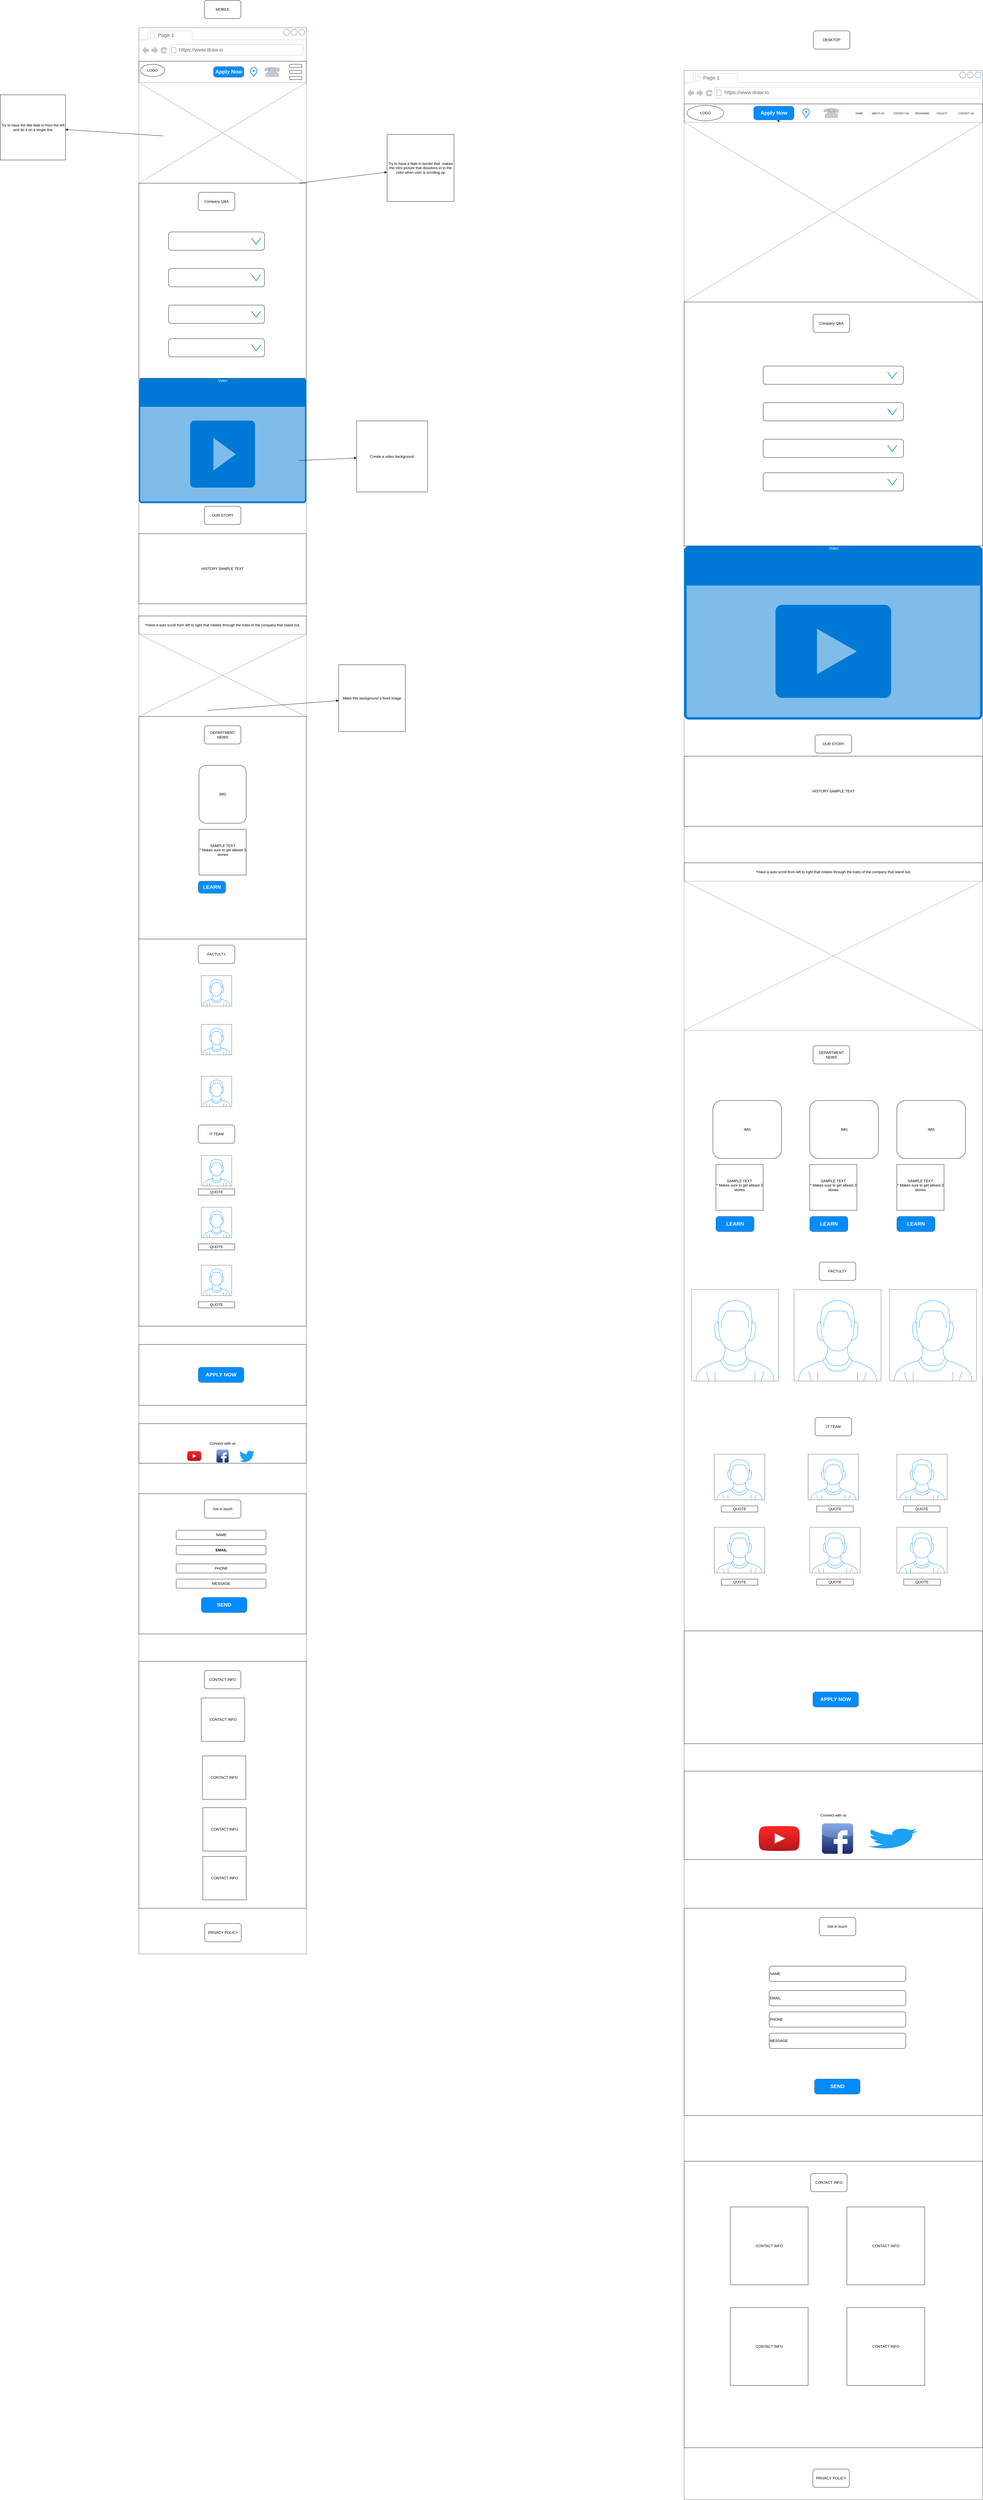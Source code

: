 <mxfile>
    <diagram id="NAHGZcy8bF3EsQdIibgA" name="Page-1">
        <mxGraphModel dx="1516" dy="779" grid="1" gridSize="10" guides="1" tooltips="1" connect="1" arrows="1" fold="1" page="1" pageScale="1" pageWidth="850" pageHeight="1100" math="0" shadow="0">
            <root>
                <mxCell id="0"/>
                <mxCell id="1" parent="0"/>
                <mxCell id="2" value="MOBILE" style="rounded=1;whiteSpace=wrap;html=1;" parent="1" vertex="1">
                    <mxGeometry x="170" y="130" width="120" height="60" as="geometry"/>
                </mxCell>
                <mxCell id="3" value="" style="strokeWidth=1;shadow=0;dashed=0;align=center;html=1;shape=mxgraph.mockup.containers.browserWindow;rSize=0;strokeColor=#666666;strokeColor2=#008cff;strokeColor3=#c4c4c4;mainText=,;recursiveResize=0;" parent="1" vertex="1">
                    <mxGeometry x="-45" y="220" width="550" height="6320" as="geometry"/>
                </mxCell>
                <mxCell id="4" value="Page 1" style="strokeWidth=1;shadow=0;dashed=0;align=center;html=1;shape=mxgraph.mockup.containers.anchor;fontSize=17;fontColor=#666666;align=left;" parent="3" vertex="1">
                    <mxGeometry x="60" y="12" width="110" height="26" as="geometry"/>
                </mxCell>
                <mxCell id="5" value="https://www.draw.io" style="strokeWidth=1;shadow=0;dashed=0;align=center;html=1;shape=mxgraph.mockup.containers.anchor;rSize=0;fontSize=17;fontColor=#666666;align=left;" parent="3" vertex="1">
                    <mxGeometry x="130" y="60" width="250" height="26" as="geometry"/>
                </mxCell>
                <mxCell id="6" value="" style="rounded=0;whiteSpace=wrap;html=1;" parent="3" vertex="1">
                    <mxGeometry y="110" width="550" height="70" as="geometry"/>
                </mxCell>
                <mxCell id="7" value="LOGO" style="ellipse;whiteSpace=wrap;html=1;" parent="3" vertex="1">
                    <mxGeometry x="5" y="120" width="80" height="40" as="geometry"/>
                </mxCell>
                <mxCell id="8" value="" style="rounded=1;whiteSpace=wrap;html=1;" parent="3" vertex="1">
                    <mxGeometry x="495" y="120" width="40" height="10" as="geometry"/>
                </mxCell>
                <mxCell id="9" value="" style="rounded=1;whiteSpace=wrap;html=1;" parent="3" vertex="1">
                    <mxGeometry x="495" y="140" width="40" height="10" as="geometry"/>
                </mxCell>
                <mxCell id="10" value="" style="rounded=1;whiteSpace=wrap;html=1;" parent="3" vertex="1">
                    <mxGeometry x="495" y="160" width="40" height="10" as="geometry"/>
                </mxCell>
                <mxCell id="11" value="" style="verticalLabelPosition=bottom;shadow=0;dashed=0;align=center;html=1;verticalAlign=top;strokeWidth=1;shape=mxgraph.mockup.graphics.simpleIcon;strokeColor=#999999;" parent="3" vertex="1">
                    <mxGeometry y="180" width="550" height="330" as="geometry"/>
                </mxCell>
                <mxCell id="12" value="" style="endArrow=classic;html=1;" parent="3" target="13" edge="1">
                    <mxGeometry width="50" height="50" relative="1" as="geometry">
                        <mxPoint x="80" y="355" as="sourcePoint"/>
                        <mxPoint x="-281" y="260" as="targetPoint"/>
                    </mxGeometry>
                </mxCell>
                <mxCell id="16" value="" style="rounded=0;whiteSpace=wrap;html=1;" parent="3" vertex="1">
                    <mxGeometry y="510" width="550" height="640" as="geometry"/>
                </mxCell>
                <mxCell id="17" value="Company Q&amp;amp;A" style="rounded=1;whiteSpace=wrap;html=1;" parent="3" vertex="1">
                    <mxGeometry x="195" y="540" width="120" height="60" as="geometry"/>
                </mxCell>
                <mxCell id="18" value="&lt;span style=&quot;color: rgba(0, 0, 0, 0); font-family: monospace; font-size: 0px; text-align: start;&quot;&gt;WHAT&lt;/span&gt;" style="rounded=1;whiteSpace=wrap;html=1;" parent="3" vertex="1">
                    <mxGeometry x="97.5" y="670" width="315" height="60" as="geometry"/>
                </mxCell>
                <mxCell id="19" value="&lt;span style=&quot;color: rgba(0, 0, 0, 0); font-family: monospace; font-size: 0px; text-align: start;&quot;&gt;%3CmxGraphModel%3E%3Croot%3E%3CmxCell%20id%3D%220%22%2F%3E%3CmxCell%20id%3D%221%22%20parent%3D%220%22%2F%3E%3CmxCell%20id%3D%222%22%20value%3D%22%22%20style%3D%22rounded%3D1%3BwhiteSpace%3Dwrap%3Bhtml%3D1%3B%22%20vertex%3D%221%22%20parent%3D%221%22%3E%3CmxGeometry%20x%3D%22550%22%20y%3D%22640%22%20width%3D%2240%22%20height%3D%2210%22%20as%3D%22geometry%22%2F%3E%3C%2FmxCell%3E%3C%2Froot%3E%3C%2FmxGraphModel%3E&lt;/span&gt;" style="rounded=1;whiteSpace=wrap;html=1;" parent="3" vertex="1">
                    <mxGeometry x="97.5" y="790" width="315" height="60" as="geometry"/>
                </mxCell>
                <mxCell id="20" value="&lt;span style=&quot;color: rgba(0, 0, 0, 0); font-family: monospace; font-size: 0px; text-align: start;&quot;&gt;%3CmxGraphModel%3E%3Croot%3E%3CmxCell%20id%3D%220%22%2F%3E%3CmxCell%20id%3D%221%22%20parent%3D%220%22%2F%3E%3CmxCell%20id%3D%222%22%20value%3D%22%22%20style%3D%22rounded%3D1%3BwhiteSpace%3Dwrap%3Bhtml%3D1%3B%22%20vertex%3D%221%22%20parent%3D%221%22%3E%3CmxGeometry%20x%3D%22550%22%20y%3D%22640%22%20width%3D%2240%22%20height%3D%2210%22%20as%3D%22geometry%22%2F%3E%3C%2FmxCell%3E%3C%2Froot%3E%3C%2FmxGraphModel%3E&lt;/span&gt;" style="rounded=1;whiteSpace=wrap;html=1;" parent="3" vertex="1">
                    <mxGeometry x="97.5" y="910" width="315" height="60" as="geometry"/>
                </mxCell>
                <mxCell id="21" value="&lt;span style=&quot;color: rgba(0, 0, 0, 0); font-family: monospace; font-size: 0px; text-align: start;&quot;&gt;%3CmxGraphModel%3E%3Croot%3E%3CmxCell%20id%3D%220%22%2F%3E%3CmxCell%20id%3D%221%22%20parent%3D%220%22%2F%3E%3CmxCell%20id%3D%222%22%20value%3D%22%22%20style%3D%22rounded%3D1%3BwhiteSpace%3Dwrap%3Bhtml%3D1%3B%22%20vertex%3D%221%22%20parent%3D%221%22%3E%3CmxGeometry%20x%3D%22550%22%20y%3D%22640%22%20width%3D%2240%22%20height%3D%2210%22%20as%3D%22geometry%22%2F%3E%3C%2FmxCell%3E%3C%2Froot%3E%3C%2FmxGraphModel%3E&lt;/span&gt;" style="rounded=1;whiteSpace=wrap;html=1;" parent="3" vertex="1">
                    <mxGeometry x="97.5" y="1020" width="315" height="60" as="geometry"/>
                </mxCell>
                <mxCell id="22" value="" style="html=1;verticalLabelPosition=bottom;labelBackgroundColor=#ffffff;verticalAlign=top;shadow=0;dashed=0;strokeWidth=2;shape=mxgraph.ios7.misc.down;strokeColor=#0080f0;" parent="3" vertex="1">
                    <mxGeometry x="370" y="690" width="30" height="20" as="geometry"/>
                </mxCell>
                <mxCell id="23" value="" style="html=1;verticalLabelPosition=bottom;labelBackgroundColor=#ffffff;verticalAlign=top;shadow=0;dashed=0;strokeWidth=2;shape=mxgraph.ios7.misc.down;strokeColor=#0080f0;" parent="3" vertex="1">
                    <mxGeometry x="370" y="810" width="30" height="20" as="geometry"/>
                </mxCell>
                <mxCell id="24" value="" style="html=1;verticalLabelPosition=bottom;labelBackgroundColor=#ffffff;verticalAlign=top;shadow=0;dashed=0;strokeWidth=2;shape=mxgraph.ios7.misc.down;strokeColor=#0080f0;" parent="3" vertex="1">
                    <mxGeometry x="370" y="930" width="30" height="20" as="geometry"/>
                </mxCell>
                <mxCell id="25" value="" style="html=1;verticalLabelPosition=bottom;labelBackgroundColor=#ffffff;verticalAlign=top;shadow=0;dashed=0;strokeWidth=2;shape=mxgraph.ios7.misc.down;strokeColor=#0080f0;" parent="3" vertex="1">
                    <mxGeometry x="370" y="1040" width="30" height="20" as="geometry"/>
                </mxCell>
                <mxCell id="26" value="Video" style="html=1;strokeColor=none;fillColor=#0079D6;labelPosition=center;verticalLabelPosition=middle;verticalAlign=top;align=center;fontSize=12;outlineConnect=0;spacingTop=-6;fontColor=#FFFFFF;sketch=0;shape=mxgraph.sitemap.video;" parent="3" vertex="1">
                    <mxGeometry y="1150" width="550" height="410" as="geometry"/>
                </mxCell>
                <mxCell id="29" value="OUR STORY" style="rounded=1;whiteSpace=wrap;html=1;" parent="3" vertex="1">
                    <mxGeometry x="215" y="1570" width="120" height="60" as="geometry"/>
                </mxCell>
                <mxCell id="30" value="HISTORY SAMPLE TEXT" style="rounded=0;whiteSpace=wrap;html=1;" parent="3" vertex="1">
                    <mxGeometry y="1660" width="550" height="230" as="geometry"/>
                </mxCell>
                <mxCell id="31" value="*Have a auto scroll from left to right that rotates through the traits of the company that stand out." style="rounded=0;whiteSpace=wrap;html=1;" parent="3" vertex="1">
                    <mxGeometry y="1930" width="550" height="60" as="geometry"/>
                </mxCell>
                <mxCell id="32" value="&lt;span style=&quot;color: rgba(0, 0, 0, 0); font-family: monospace; font-size: 0px; text-align: start;&quot;&gt;%3CmxGraphModel%3E%3Croot%3E%3CmxCell%20id%3D%220%22%2F%3E%3CmxCell%20id%3D%221%22%20parent%3D%220%22%2F%3E%3CmxCell%20id%3D%222%22%20value%3D%22*Have%20a%20auto%20scroll%20from%20left%20to%20right%20that%20rotates%20through%20the%20traits%20of%20the%20company%20that%20stand%20out.%22%20style%3D%22rounded%3D0%3BwhiteSpace%3Dwrap%3Bhtml%3D1%3B%22%20vertex%3D%221%22%20parent%3D%221%22%3E%3CmxGeometry%20x%3D%22-45%22%20y%3D%222150%22%20width%3D%22550%22%20height%3D%2260%22%20as%3D%22geometry%22%2F%3E%3C%2FmxCell%3E%3C%2Froot%3E%3C%2FmxGraphModel%3E&lt;/span&gt;" style="verticalLabelPosition=bottom;shadow=0;dashed=0;align=center;html=1;verticalAlign=top;strokeWidth=1;shape=mxgraph.mockup.graphics.simpleIcon;strokeColor=#999999;" parent="3" vertex="1">
                    <mxGeometry y="1990" width="550" height="270" as="geometry"/>
                </mxCell>
                <mxCell id="35" value="" style="rounded=0;whiteSpace=wrap;html=1;" parent="3" vertex="1">
                    <mxGeometry y="2260" width="550" height="730" as="geometry"/>
                </mxCell>
                <mxCell id="36" value="DEPARTMENT NEWS" style="rounded=1;whiteSpace=wrap;html=1;" parent="3" vertex="1">
                    <mxGeometry x="215" y="2290" width="120" height="60" as="geometry"/>
                </mxCell>
                <mxCell id="37" value="IMG" style="rounded=1;whiteSpace=wrap;html=1;" parent="3" vertex="1">
                    <mxGeometry x="197.5" y="2420" width="155" height="190" as="geometry"/>
                </mxCell>
                <mxCell id="39" value="SAMPLE TEXT&lt;br&gt;* Makes sure to get atleast 3 stories&lt;br&gt;&lt;br&gt;" style="rounded=0;whiteSpace=wrap;html=1;" parent="3" vertex="1">
                    <mxGeometry x="197.5" y="2630" width="155" height="150" as="geometry"/>
                </mxCell>
                <mxCell id="40" value="LEARN&lt;span style=&quot;color: rgba(0, 0, 0, 0); font-family: monospace; font-size: 0px; font-weight: 400; text-align: start;&quot;&gt;%3CmxGraphModel%3E%3Croot%3E%3CmxCell%20id%3D%220%22%2F%3E%3CmxCell%20id%3D%221%22%20parent%3D%220%22%2F%3E%3CmxCell%20id%3D%222%22%20value%3D%22SAMPLE%20TEXT%26lt%3Bbr%26gt%3B*%20Makes%20sure%20to%20get%20atleast%203%20stories%26lt%3Bbr%26gt%3B%26lt%3Bbr%26gt%3B%22%20style%3D%22rounded%3D0%3BwhiteSpace%3Dwrap%3Bhtml%3D1%3B%22%20vertex%3D%221%22%20parent%3D%221%22%3E%3CmxGeometry%20x%3D%22152.5%22%20y%3D%222850%22%20width%3D%22155%22%20height%3D%22150%22%20as%3D%22geometry%22%2F%3E%3C%2FmxCell%3E%3C%2Froot%3E%3C%2FmxGraphModel%3E&lt;/span&gt;" style="strokeWidth=1;shadow=0;dashed=0;align=center;html=1;shape=mxgraph.mockup.buttons.button;strokeColor=#666666;fontColor=#ffffff;mainText=;buttonStyle=round;fontSize=17;fontStyle=1;fillColor=#008cff;whiteSpace=wrap;" parent="3" vertex="1">
                    <mxGeometry x="195" y="2800" width="90" height="40" as="geometry"/>
                </mxCell>
                <mxCell id="41" value="" style="rounded=0;whiteSpace=wrap;html=1;" parent="3" vertex="1">
                    <mxGeometry y="2990" width="550" height="1270" as="geometry"/>
                </mxCell>
                <mxCell id="42" value="FACTULTY" style="rounded=1;whiteSpace=wrap;html=1;" parent="3" vertex="1">
                    <mxGeometry x="195" y="3010" width="120" height="60" as="geometry"/>
                </mxCell>
                <mxCell id="43" value="&lt;span style=&quot;color: rgba(0, 0, 0, 0); font-family: monospace; font-size: 0px; text-align: start;&quot;&gt;%3CmxGraphModel%3E%3Croot%3E%3CmxCell%20id%3D%220%22%2F%3E%3CmxCell%20id%3D%221%22%20parent%3D%220%22%2F%3E%3CmxCell%20id%3D%222%22%20value%3D%22FACTULTY%22%20style%3D%22rounded%3D1%3BwhiteSpace%3Dwrap%3Bhtml%3D1%3B%22%20vertex%3D%221%22%20parent%3D%221%22%3E%3CmxGeometry%20x%3D%22150%22%20y%3D%223230%22%20width%3D%22120%22%20height%3D%2260%22%20as%3D%22geometry%22%2F%3E%3C%2FmxCell%3E%3C%2Froot%3E%3C%2FmxGraphModel%3E&lt;/span&gt;" style="verticalLabelPosition=bottom;shadow=0;dashed=0;align=center;html=1;verticalAlign=top;strokeWidth=1;shape=mxgraph.mockup.containers.userMale;strokeColor=#666666;strokeColor2=#008cff;" parent="3" vertex="1">
                    <mxGeometry x="205" y="3110" width="100" height="100" as="geometry"/>
                </mxCell>
                <mxCell id="44" value="" style="verticalLabelPosition=bottom;shadow=0;dashed=0;align=center;html=1;verticalAlign=top;strokeWidth=1;shape=mxgraph.mockup.containers.userMale;strokeColor=#666666;strokeColor2=#008cff;" parent="3" vertex="1">
                    <mxGeometry x="205" y="3270" width="100" height="100" as="geometry"/>
                </mxCell>
                <mxCell id="45" value="" style="verticalLabelPosition=bottom;shadow=0;dashed=0;align=center;html=1;verticalAlign=top;strokeWidth=1;shape=mxgraph.mockup.containers.userMale;strokeColor=#666666;strokeColor2=#008cff;" parent="3" vertex="1">
                    <mxGeometry x="205" y="3440" width="100" height="100" as="geometry"/>
                </mxCell>
                <mxCell id="46" value="IT TEAM" style="rounded=1;whiteSpace=wrap;html=1;" parent="3" vertex="1">
                    <mxGeometry x="195" y="3600" width="120" height="60" as="geometry"/>
                </mxCell>
                <mxCell id="47" value="" style="verticalLabelPosition=bottom;shadow=0;dashed=0;align=center;html=1;verticalAlign=top;strokeWidth=1;shape=mxgraph.mockup.containers.userMale;strokeColor=#666666;strokeColor2=#008cff;" parent="3" vertex="1">
                    <mxGeometry x="205" y="3700" width="100" height="100" as="geometry"/>
                </mxCell>
                <mxCell id="48" value="" style="verticalLabelPosition=bottom;shadow=0;dashed=0;align=center;html=1;verticalAlign=top;strokeWidth=1;shape=mxgraph.mockup.containers.userMale;strokeColor=#666666;strokeColor2=#008cff;" parent="3" vertex="1">
                    <mxGeometry x="205" y="3870" width="100" height="100" as="geometry"/>
                </mxCell>
                <mxCell id="49" value="" style="verticalLabelPosition=bottom;shadow=0;dashed=0;align=center;html=1;verticalAlign=top;strokeWidth=1;shape=mxgraph.mockup.containers.userMale;strokeColor=#666666;strokeColor2=#008cff;" parent="3" vertex="1">
                    <mxGeometry x="205" y="4060" width="100" height="100" as="geometry"/>
                </mxCell>
                <mxCell id="50" value="QUOTE" style="rounded=0;whiteSpace=wrap;html=1;" parent="3" vertex="1">
                    <mxGeometry x="195" y="3810" width="120" height="20" as="geometry"/>
                </mxCell>
                <mxCell id="51" value="QUOTE" style="rounded=0;whiteSpace=wrap;html=1;" parent="3" vertex="1">
                    <mxGeometry x="195" y="3990" width="120" height="20" as="geometry"/>
                </mxCell>
                <mxCell id="52" value="QUOTE" style="rounded=0;whiteSpace=wrap;html=1;" parent="3" vertex="1">
                    <mxGeometry x="195" y="4180" width="120" height="20" as="geometry"/>
                </mxCell>
                <mxCell id="53" value="" style="rounded=0;whiteSpace=wrap;html=1;" parent="3" vertex="1">
                    <mxGeometry y="4320" width="550" height="200" as="geometry"/>
                </mxCell>
                <mxCell id="54" value="APPLY NOW" style="strokeWidth=1;shadow=0;dashed=0;align=center;html=1;shape=mxgraph.mockup.buttons.button;strokeColor=#666666;fontColor=#ffffff;mainText=;buttonStyle=round;fontSize=17;fontStyle=1;fillColor=#008cff;whiteSpace=wrap;" parent="3" vertex="1">
                    <mxGeometry x="195" y="4395" width="150" height="50" as="geometry"/>
                </mxCell>
                <mxCell id="55" value="&lt;span style=&quot;color: rgba(0, 0, 0, 0); font-family: monospace; font-size: 0px; text-align: start;&quot;&gt;%3CmxGraphModel%3E%3Croot%3E%3CmxCell%20id%3D%220%22%2F%3E%3CmxCell%20id%3D%221%22%20parent%3D%220%22%2F%3E%3CmxCell%20id%3D%222%22%20value%3D%22QUOTE%22%20style%3D%22rounded%3D0%3BwhiteSpace%3Dwrap%3Bhtml%3D1%3B%22%20vertex%3D%221%22%20parent%3D%221%22%3E%3CmxGeometry%20x%3D%22150%22%20y%3D%224030%22%20width%3D%22120%22%20height%3D%2220%22%20as%3D%22geometry%22%2F%3E%3C%2FmxCell%3E%3C%2Froot%3E%3C%2FmxGraphModel%3E&lt;/span&gt;" style="fontColor=#0066CC;verticalAlign=top;verticalLabelPosition=bottom;labelPosition=center;align=center;html=1;outlineConnect=0;fillColor=#CCCCCC;strokeColor=#6881B3;gradientColor=none;gradientDirection=north;strokeWidth=2;shape=mxgraph.networks.phone_1;" parent="3" vertex="1">
                    <mxGeometry x="412.5" y="130" width="50" height="30" as="geometry"/>
                </mxCell>
                <mxCell id="56" value="" style="html=1;verticalLabelPosition=bottom;align=center;labelBackgroundColor=#ffffff;verticalAlign=top;strokeWidth=2;strokeColor=#0080F0;shadow=0;dashed=0;shape=mxgraph.ios7.icons.location;" parent="3" vertex="1">
                    <mxGeometry x="365" y="130" width="24" height="30" as="geometry"/>
                </mxCell>
                <mxCell id="57" value="Apply Now" style="strokeWidth=1;shadow=0;dashed=0;align=center;html=1;shape=mxgraph.mockup.buttons.button;strokeColor=#666666;fontColor=#ffffff;mainText=;buttonStyle=round;fontSize=17;fontStyle=1;fillColor=#008cff;whiteSpace=wrap;" parent="3" vertex="1">
                    <mxGeometry x="245" y="127.5" width="100" height="35" as="geometry"/>
                </mxCell>
                <mxCell id="58" value="Connect with us" style="rounded=0;whiteSpace=wrap;html=1;" parent="3" vertex="1">
                    <mxGeometry y="4580" width="550" height="130" as="geometry"/>
                </mxCell>
                <mxCell id="59" value="&lt;span style=&quot;color: rgba(0, 0, 0, 0); font-family: monospace; font-size: 0px; text-align: start;&quot;&gt;%3CmxGraphModel%3E%3Croot%3E%3CmxCell%20id%3D%220%22%2F%3E%3CmxCell%20id%3D%221%22%20parent%3D%220%22%2F%3E%3CmxCell%20id%3D%222%22%20value%3D%22Connect%20with%20us%22%20style%3D%22rounded%3D0%3BwhiteSpace%3Dwrap%3Bhtml%3D1%3B%22%20vertex%3D%221%22%20parent%3D%221%22%3E%3CmxGeometry%20x%3D%22-45%22%20y%3D%224800%22%20width%3D%22550%22%20height%3D%22130%22%20as%3D%22geometry%22%2F%3E%3C%2FmxCell%3E%3C%2Froot%3E%3C%2FmxGraphModel%3E&lt;/span&gt;" style="dashed=0;outlineConnect=0;html=1;align=center;labelPosition=center;verticalLabelPosition=bottom;verticalAlign=top;shape=mxgraph.weblogos.youtube_2;fillColor=#FF2626;gradientColor=#B5171F" parent="3" vertex="1">
                    <mxGeometry x="158.6" y="4670" width="46.4" height="32.6" as="geometry"/>
                </mxCell>
                <mxCell id="60" value="&lt;span style=&quot;color: rgba(0, 0, 0, 0); font-family: monospace; font-size: 0px; text-align: start;&quot;&gt;%3CmxGraphModel%3E%3Croot%3E%3CmxCell%20id%3D%220%22%2F%3E%3CmxCell%20id%3D%221%22%20parent%3D%220%22%2F%3E%3CmxCell%20id%3D%222%22%20value%3D%22%22%20style%3D%22dashed%3D0%3BoutlineConnect%3D0%3Bhtml%3D1%3Balign%3Dcenter%3BlabelPosition%3Dcenter%3BverticalLabelPosition%3Dbottom%3BverticalAlign%3Dtop%3Bshape%3Dmxgraph.weblogos.youtube_2%3BfillColor%3D%23FF2626%3BgradientColor%3D%23B5171F%22%20vertex%3D%221%22%20parent%3D%221%22%3E%3CmxGeometry%20x%3D%22218.6%22%20y%3D%222780%22%20width%3D%2246.4%22%20height%3D%2232.6%22%20as%3D%22geometry%22%2F%3E%3C%2FmxCell%3E%3C%2Froot%3E%3C%2FmxGraphModel%3E&lt;/span&gt;&lt;span style=&quot;color: rgba(0, 0, 0, 0); font-family: monospace; font-size: 0px; text-align: start;&quot;&gt;%3CmxGraphModel%3E%3Croot%3E%3CmxCell%20id%3D%220%22%2F%3E%3CmxCell%20id%3D%221%22%20parent%3D%220%22%2F%3E%3CmxCell%20id%3D%222%22%20value%3D%22%22%20style%3D%22dashed%3D0%3BoutlineConnect%3D0%3Bhtml%3D1%3Balign%3Dcenter%3BlabelPosition%3Dcenter%3BverticalLabelPosition%3Dbottom%3BverticalAlign%3Dtop%3Bshape%3Dmxgraph.weblogos.youtube_2%3BfillColor%3D%23FF2626%3BgradientColor%3D%23B5171F%22%20vertex%3D%221%22%20parent%3D%221%22%3E%3CmxGeometry%20x%3D%22218.6%22%20y%3D%222780%22%20width%3D%2246.4%22%20height%3D%2232.6%22%20as%3D%22geometry%22%2F%3E%3C%2FmxCell%3E%3C%2Froot%3E%3C%2FmxGraphModel%3E&lt;/span&gt;" style="dashed=0;outlineConnect=0;html=1;align=center;labelPosition=center;verticalLabelPosition=bottom;verticalAlign=top;shape=mxgraph.webicons.facebook;fillColor=#6294E4;gradientColor=#1A2665" parent="3" vertex="1">
                    <mxGeometry x="255" y="4665.1" width="40" height="42.4" as="geometry"/>
                </mxCell>
                <mxCell id="61" value="&lt;span style=&quot;color: rgba(0, 0, 0, 0); font-family: monospace; font-size: 0px; text-align: start;&quot;&gt;%3CmxGraphModel%3E%3Croot%3E%3CmxCell%20id%3D%220%22%2F%3E%3CmxCell%20id%3D%221%22%20parent%3D%220%22%2F%3E%3CmxCell%20id%3D%222%22%20value%3D%22%26lt%3Bspan%20style%3D%26quot%3Bcolor%3A%20rgba(0%2C%200%2C%200%2C%200)%3B%20font-family%3A%20monospace%3B%20font-size%3A%200px%3B%20text-align%3A%20start%3B%26quot%3B%26gt%3B%253CmxGraphModel%253E%253Croot%253E%253CmxCell%2520id%253D%25220%2522%252F%253E%253CmxCell%2520id%253D%25221%2522%2520parent%253D%25220%2522%252F%253E%253CmxCell%2520id%253D%25222%2522%2520value%253D%2522%2522%2520style%253D%2522dashed%253D0%253BoutlineConnect%253D0%253Bhtml%253D1%253Balign%253Dcenter%253BlabelPosition%253Dcenter%253BverticalLabelPosition%253Dbottom%253BverticalAlign%253Dtop%253Bshape%253Dmxgraph.weblogos.youtube_2%253BfillColor%253D%2523FF2626%253BgradientColor%253D%2523B5171F%2522%2520vertex%253D%25221%2522%2520parent%253D%25221%2522%253E%253CmxGeometry%2520x%253D%2522218.6%2522%2520y%253D%25222780%2522%2520width%253D%252246.4%2522%2520height%253D%252232.6%2522%2520as%253D%2522geometry%2522%252F%253E%253C%252FmxCell%253E%253C%252Froot%253E%253C%252FmxGraphModel%253E%26lt%3B%2Fspan%26gt%3B%26lt%3Bspan%20style%3D%26quot%3Bcolor%3A%20rgba(0%2C%200%2C%200%2C%200)%3B%20font-family%3A%20monospace%3B%20font-size%3A%200px%3B%20text-align%3A%20start%3B%26quot%3B%26gt%3B%253CmxGraphModel%253E%253Croot%253E%253CmxCell%2520id%253D%25220%2522%252F%253E%253CmxCell%2520id%253D%25221%2522%2520parent%253D%25220%2522%252F%253E%253CmxCell%2520id%253D%25222%2522%2520value%253D%2522%2522%2520style%253D%2522dashed%253D0%253BoutlineConnect%253D0%253Bhtml%253D1%253Balign%253Dcenter%253BlabelPosition%253Dcenter%253BverticalLabelPosition%253Dbottom%253BverticalAlign%253Dtop%253Bshape%253Dmxgraph.weblogos.youtube_2%253BfillColor%253D%2523FF2626%253BgradientColor%253D%2523B5171F%2522%2520vertex%253D%25221%2522%2520parent%253D%25221%2522%253E%253CmxGeometry%2520x%253D%2522218.6%2522%2520y%253D%25222780%2522%2520width%253D%252246.4%2522%2520height%253D%252232.6%2522%2520as%253D%2522geometry%2522%252F%253E%253C%252FmxCell%253E%253C%252Froot%253E%253C%252FmxGraphModel%253E%26lt%3B%2Fspan%26gt%3B%22%20style%3D%22dashed%3D0%3BoutlineConnect%3D0%3Bhtml%3D1%3Balign%3Dcenter%3BlabelPosition%3Dcenter%3BverticalLabelPosition%3Dbottom%3BverticalAlign%3Dtop%3Bshape%3Dmxgraph.webicons.facebook%3BfillColor%3D%236294E4%3BgradientColor%3D%231A2665%22%20vertex%3D%221%22%20parent%3D%221%22%3E%3CmxGeometry%20x%3D%22210%22%20y%3D%224885.1%22%20width%3D%2240%22%20height%3D%2242.4%22%20as%3D%22geometry%22%2F%3E%3C%2FmxCell%3E%3C%2Froot%3E%3C%2FmxGraphModel%3E&lt;/span&gt;" style="dashed=0;outlineConnect=0;html=1;align=center;labelPosition=center;verticalLabelPosition=bottom;verticalAlign=top;shape=mxgraph.weblogos.twitter;fillColor=#1DA1F2;strokeColor=none" parent="3" vertex="1">
                    <mxGeometry x="330" y="4667.5" width="50" height="40" as="geometry"/>
                </mxCell>
                <mxCell id="62" value="" style="rounded=0;whiteSpace=wrap;html=1;" parent="3" vertex="1">
                    <mxGeometry y="4810" width="550" height="460" as="geometry"/>
                </mxCell>
                <mxCell id="63" value="Get in touch" style="rounded=1;whiteSpace=wrap;html=1;" parent="3" vertex="1">
                    <mxGeometry x="215" y="4830" width="120" height="60" as="geometry"/>
                </mxCell>
                <mxCell id="64" value="NAME&lt;span style=&quot;color: rgba(0, 0, 0, 0); font-family: monospace; font-size: 0px; text-align: start;&quot;&gt;%3CmxGraphModel%3E%3Croot%3E%3CmxCell%20id%3D%220%22%2F%3E%3CmxCell%20id%3D%221%22%20parent%3D%220%22%2F%3E%3CmxCell%20id%3D%222%22%20value%3D%22%22%20style%3D%22dashed%3D0%3BoutlineConnect%3D0%3Bhtml%3D1%3Balign%3Dcenter%3BlabelPosition%3Dcenter%3BverticalLabelPosition%3Dbottom%3BverticalAlign%3Dtop%3Bshape%3Dmxgraph.weblogos.twitter%3BfillColor%3D%231DA1F2%3BstrokeColor%3Dnone%22%20vertex%3D%221%22%20parent%3D%221%22%3E%3CmxGeometry%20x%3D%22400%22%20y%3D%222776.3%22%20width%3D%2250%22%20height%3D%2240%22%20as%3D%22geometry%22%2F%3E%3C%2FmxCell%3E%3C%2Froot%3E%3C%2FmxGraphModel%3E&lt;/span&gt;" style="rounded=1;whiteSpace=wrap;html=1;" parent="3" vertex="1">
                    <mxGeometry x="122.5" y="4930" width="295" height="30" as="geometry"/>
                </mxCell>
                <mxCell id="65" value="EMAIL&lt;span style=&quot;color: rgba(0, 0, 0, 0); font-family: monospace; font-size: 0px; font-weight: 400; text-align: start;&quot;&gt;%3CmxGraphModel%3E%3Croot%3E%3CmxCell%20id%3D%220%22%2F%3E%3CmxCell%20id%3D%221%22%20parent%3D%220%22%2F%3E%3CmxCell%20id%3D%222%22%20value%3D%22NAME%26lt%3Bspan%20style%3D%26quot%3Bcolor%3A%20rgba(0%2C%200%2C%200%2C%200)%3B%20font-family%3A%20monospace%3B%20font-size%3A%200px%3B%20text-align%3A%20start%3B%26quot%3B%26gt%3B%253CmxGraphModel%253E%253Croot%253E%253CmxCell%2520id%253D%25220%2522%252F%253E%253CmxCell%2520id%253D%25221%2522%2520parent%253D%25220%2522%252F%253E%253CmxCell%2520id%253D%25222%2522%2520value%253D%2522%2522%2520style%253D%2522dashed%253D0%253BoutlineConnect%253D0%253Bhtml%253D1%253Balign%253Dcenter%253BlabelPosition%253Dcenter%253BverticalLabelPosition%253Dbottom%253BverticalAlign%253Dtop%253Bshape%253Dmxgraph.weblogos.twitter%253BfillColor%253D%25231DA1F2%253BstrokeColor%253Dnone%2522%2520vertex%253D%25221%2522%2520parent%253D%25221%2522%253E%253CmxGeometry%2520x%253D%2522400%2522%2520y%253D%25222776.3%2522%2520width%253D%252250%2522%2520height%253D%252240%2522%2520as%253D%2522geometry%2522%252F%253E%253C%252FmxCell%253E%253C%252Froot%253E%253C%252FmxGraphModel%253E%26lt%3B%2Fspan%26gt%3B%22%20style%3D%22rounded%3D1%3BwhiteSpace%3Dwrap%3Bhtml%3D1%3B%22%20vertex%3D%221%22%20parent%3D%221%22%3E%3CmxGeometry%20x%3D%2277.5%22%20y%3D%225150%22%20width%3D%22295%22%20height%3D%2230%22%20as%3D%22geometry%22%2F%3E%3C%2FmxCell%3E%3C%2Froot%3E%3C%2FmxGraphModel%3E&lt;/span&gt;" style="rounded=1;whiteSpace=wrap;html=1;fontStyle=1" parent="3" vertex="1">
                    <mxGeometry x="122.5" y="4980" width="295" height="30" as="geometry"/>
                </mxCell>
                <mxCell id="66" value="PHONE" style="rounded=1;whiteSpace=wrap;html=1;" parent="3" vertex="1">
                    <mxGeometry x="122.5" y="5040" width="295" height="30" as="geometry"/>
                </mxCell>
                <mxCell id="67" value="MESSAGE" style="rounded=1;whiteSpace=wrap;html=1;" parent="3" vertex="1">
                    <mxGeometry x="122.5" y="5090" width="295" height="30" as="geometry"/>
                </mxCell>
                <mxCell id="68" value="SEND" style="strokeWidth=1;shadow=0;dashed=0;align=center;html=1;shape=mxgraph.mockup.buttons.button;strokeColor=#666666;fontColor=#ffffff;mainText=;buttonStyle=round;fontSize=17;fontStyle=1;fillColor=#008cff;whiteSpace=wrap;" parent="3" vertex="1">
                    <mxGeometry x="205" y="5150" width="150" height="50" as="geometry"/>
                </mxCell>
                <mxCell id="69" value="" style="rounded=0;whiteSpace=wrap;html=1;" parent="3" vertex="1">
                    <mxGeometry y="5360" width="550" height="810" as="geometry"/>
                </mxCell>
                <mxCell id="70" value="CONTACT INFO" style="rounded=1;whiteSpace=wrap;html=1;" parent="3" vertex="1">
                    <mxGeometry x="215" y="5390" width="120" height="60" as="geometry"/>
                </mxCell>
                <mxCell id="71" value="CONTACT INFO" style="whiteSpace=wrap;html=1;aspect=fixed;" parent="3" vertex="1">
                    <mxGeometry x="205" y="5480" width="142.5" height="142.5" as="geometry"/>
                </mxCell>
                <mxCell id="72" value="CONTACT INFO" style="whiteSpace=wrap;html=1;aspect=fixed;" parent="3" vertex="1">
                    <mxGeometry x="208.75" y="5670" width="142.5" height="142.5" as="geometry"/>
                </mxCell>
                <mxCell id="73" value="CONTACT INFO" style="whiteSpace=wrap;html=1;aspect=fixed;" parent="3" vertex="1">
                    <mxGeometry x="210" y="5840" width="142.5" height="142.5" as="geometry"/>
                </mxCell>
                <mxCell id="74" value="CONTACT INFO" style="whiteSpace=wrap;html=1;aspect=fixed;" parent="3" vertex="1">
                    <mxGeometry x="210" y="6000" width="142.5" height="142.5" as="geometry"/>
                </mxCell>
                <mxCell id="75" value="PRIVACY POLICY" style="rounded=1;whiteSpace=wrap;html=1;" parent="3" vertex="1">
                    <mxGeometry x="216.25" y="6220" width="120" height="60" as="geometry"/>
                </mxCell>
                <mxCell id="13" value="Try to have the title fade in from the left and do it on a single line" style="whiteSpace=wrap;html=1;aspect=fixed;" parent="1" vertex="1">
                    <mxGeometry x="-500" y="440" width="214" height="214" as="geometry"/>
                </mxCell>
                <mxCell id="14" value="" style="endArrow=classic;html=1;" parent="1" target="15" edge="1">
                    <mxGeometry width="50" height="50" relative="1" as="geometry">
                        <mxPoint x="480" y="730" as="sourcePoint"/>
                        <mxPoint x="810" y="610" as="targetPoint"/>
                    </mxGeometry>
                </mxCell>
                <mxCell id="15" value="Try to have a fade in border that&amp;nbsp; makes the intro picture that dissolves in to the color when user is scrolling up" style="whiteSpace=wrap;html=1;aspect=fixed;" parent="1" vertex="1">
                    <mxGeometry x="770" y="570" width="220" height="220" as="geometry"/>
                </mxCell>
                <mxCell id="27" value="" style="endArrow=classic;html=1;" parent="1" target="28" edge="1">
                    <mxGeometry width="50" height="50" relative="1" as="geometry">
                        <mxPoint x="480" y="1640" as="sourcePoint"/>
                        <mxPoint x="863" y="1550" as="targetPoint"/>
                    </mxGeometry>
                </mxCell>
                <mxCell id="28" value="Create a video background" style="whiteSpace=wrap;html=1;aspect=fixed;" parent="1" vertex="1">
                    <mxGeometry x="670" y="1510" width="233" height="233" as="geometry"/>
                </mxCell>
                <mxCell id="33" value="" style="endArrow=classic;html=1;" parent="1" target="34" edge="1">
                    <mxGeometry width="50" height="50" relative="1" as="geometry">
                        <mxPoint x="180" y="2460" as="sourcePoint"/>
                        <mxPoint x="651" y="2350" as="targetPoint"/>
                    </mxGeometry>
                </mxCell>
                <mxCell id="34" value="Make this background a fixed image" style="whiteSpace=wrap;html=1;aspect=fixed;" parent="1" vertex="1">
                    <mxGeometry x="611" y="2310" width="219" height="219" as="geometry"/>
                </mxCell>
                <mxCell id="76" value="DESKTOP" style="rounded=1;whiteSpace=wrap;html=1;" vertex="1" parent="1">
                    <mxGeometry x="2170" y="230" width="120" height="60" as="geometry"/>
                </mxCell>
                <mxCell id="77" value="" style="strokeWidth=1;shadow=0;dashed=0;align=center;html=1;shape=mxgraph.mockup.containers.browserWindow;rSize=0;strokeColor=#666666;strokeColor2=#008cff;strokeColor3=#c4c4c4;mainText=,;recursiveResize=0;" vertex="1" parent="1">
                    <mxGeometry x="1745.5" y="360" width="980" height="7970" as="geometry"/>
                </mxCell>
                <mxCell id="78" value="Page 1" style="strokeWidth=1;shadow=0;dashed=0;align=center;html=1;shape=mxgraph.mockup.containers.anchor;fontSize=17;fontColor=#666666;align=left;" vertex="1" parent="77">
                    <mxGeometry x="60" y="12" width="110" height="26" as="geometry"/>
                </mxCell>
                <mxCell id="79" value="https://www.draw.io" style="strokeWidth=1;shadow=0;dashed=0;align=center;html=1;shape=mxgraph.mockup.containers.anchor;rSize=0;fontSize=17;fontColor=#666666;align=left;" vertex="1" parent="77">
                    <mxGeometry x="130" y="60" width="250" height="26" as="geometry"/>
                </mxCell>
                <mxCell id="80" value="&lt;font style=&quot;font-size: 8px;&quot;&gt;&lt;font style=&quot;&quot;&gt;&lt;span style=&quot;white-space: pre;&quot;&gt;&#9;&lt;/span&gt;&lt;span style=&quot;white-space: pre;&quot;&gt;&#9;&lt;/span&gt;&lt;span style=&quot;white-space: pre;&quot;&gt;&#9;&lt;span style=&quot;white-space: pre;&quot;&gt;&#9;&lt;/span&gt;&lt;span style=&quot;white-space: pre;&quot;&gt;&#9;&lt;/span&gt;&lt;span style=&quot;white-space: pre;&quot;&gt;&#9;&lt;/span&gt;&lt;span style=&quot;white-space: pre;&quot;&gt;&#9;&lt;/span&gt;&lt;span style=&quot;white-space: pre;&quot;&gt;&#9;&lt;span style=&quot;white-space: pre;&quot;&gt;&#9;&lt;/span&gt;&lt;span style=&quot;white-space: pre;&quot;&gt;&#9;&lt;/span&gt;&lt;span style=&quot;white-space: pre;&quot;&gt;&#9;&lt;/span&gt;&lt;span style=&quot;white-space: pre;&quot;&gt;&#9;&lt;/span&gt;&lt;span style=&quot;white-space: pre;&quot;&gt;&#9;&lt;/span&gt;&lt;span style=&quot;white-space: pre;&quot;&gt;&#9;&lt;/span&gt;&lt;span style=&quot;white-space: pre;&quot;&gt;&#9;&lt;/span&gt;&lt;span style=&quot;white-space: pre;&quot;&gt;&#9;&lt;/span&gt;&lt;span style=&quot;white-space: pre;&quot;&gt;&#9;&lt;/span&gt;&lt;span style=&quot;white-space: pre;&quot;&gt;&#9;&lt;/span&gt;&lt;span style=&quot;white-space: pre;&quot;&gt;&#9;&lt;/span&gt;&lt;span style=&quot;white-space: pre;&quot;&gt;&#9;&lt;/span&gt;&lt;span style=&quot;white-space: pre;&quot;&gt;&#9;&lt;/span&gt;&lt;span style=&quot;white-space: pre;&quot;&gt;&#9;&lt;/span&gt;&lt;span style=&quot;white-space: pre;&quot;&gt;&#9;&lt;/span&gt;&lt;span style=&quot;white-space: pre;&quot;&gt;&#9;&lt;/span&gt;&lt;span style=&quot;white-space: pre;&quot;&gt;&#9;&lt;/span&gt;&lt;span style=&quot;white-space: pre;&quot;&gt;&#9;&lt;/span&gt;&lt;span style=&quot;white-space: pre;&quot;&gt;&#9;&lt;/span&gt;&lt;span style=&quot;white-space: pre;&quot;&gt;&#9;&lt;/span&gt;&lt;span style=&quot;white-space: pre;&quot;&gt;&#9;&lt;/span&gt;&lt;span style=&quot;white-space: pre;&quot;&gt;&#9;&lt;/span&gt;&lt;/span&gt;&lt;/span&gt;&lt;/font&gt;HOME&lt;span style=&quot;white-space: pre;&quot;&gt;&#9;&lt;/span&gt;&lt;span style=&quot;white-space: pre;&quot;&gt;&#9;&lt;/span&gt;ABOUT US&lt;span style=&quot;white-space: pre;&quot;&gt;&#9;&lt;/span&gt;&lt;span style=&quot;white-space: pre;&quot;&gt;&#9;&lt;/span&gt;CONTACT US&lt;span style=&quot;white-space: pre;&quot;&gt;&#9;&lt;/span&gt;&lt;span style=&quot;white-space: pre;&quot;&gt;&#9;&lt;/span&gt;PROGRAMS&amp;nbsp;&lt;span style=&quot;white-space: pre;&quot;&gt;&#9;&lt;/span&gt;&lt;span style=&quot;white-space: pre;&quot;&gt;&#9;&lt;/span&gt;FACULTY&lt;span style=&quot;white-space: pre;&quot;&gt;&#9;&lt;/span&gt;&lt;span style=&quot;white-space: pre;&quot;&gt;&#9;&lt;/span&gt;CONTACT US&lt;/font&gt;" style="rounded=0;whiteSpace=wrap;html=1;" vertex="1" parent="77">
                    <mxGeometry y="110" width="980" height="60" as="geometry"/>
                </mxCell>
                <mxCell id="81" value="LOGO" style="ellipse;whiteSpace=wrap;html=1;" vertex="1" parent="77">
                    <mxGeometry x="10" y="115" width="120" height="50" as="geometry"/>
                </mxCell>
                <mxCell id="82" value="" style="verticalLabelPosition=bottom;shadow=0;dashed=0;align=center;html=1;verticalAlign=top;strokeWidth=1;shape=mxgraph.mockup.graphics.simpleIcon;strokeColor=#999999;" vertex="1" parent="77">
                    <mxGeometry y="170" width="980" height="590" as="geometry"/>
                </mxCell>
                <mxCell id="84" value="" style="edgeStyle=none;html=1;" edge="1" parent="77" source="83" target="82">
                    <mxGeometry relative="1" as="geometry"/>
                </mxCell>
                <mxCell id="83" value="Apply Now" style="strokeWidth=1;shadow=0;dashed=0;align=center;html=1;shape=mxgraph.mockup.buttons.button;strokeColor=#666666;fontColor=#ffffff;mainText=;buttonStyle=round;fontSize=17;fontStyle=1;fillColor=#008cff;whiteSpace=wrap;" vertex="1" parent="77">
                    <mxGeometry x="228.5" y="117.5" width="132.5" height="45" as="geometry"/>
                </mxCell>
                <mxCell id="85" value="" style="html=1;verticalLabelPosition=bottom;align=center;labelBackgroundColor=#ffffff;verticalAlign=top;strokeWidth=2;strokeColor=#0080F0;shadow=0;dashed=0;shape=mxgraph.ios7.icons.location;" vertex="1" parent="77">
                    <mxGeometry x="388.5" y="125" width="24" height="30" as="geometry"/>
                </mxCell>
                <mxCell id="86" value="&lt;span style=&quot;color: rgba(0, 0, 0, 0); font-family: monospace; font-size: 0px; text-align: start;&quot;&gt;%3CmxGraphModel%3E%3Croot%3E%3CmxCell%20id%3D%220%22%2F%3E%3CmxCell%20id%3D%221%22%20parent%3D%220%22%2F%3E%3CmxCell%20id%3D%222%22%20value%3D%22QUOTE%22%20style%3D%22rounded%3D0%3BwhiteSpace%3Dwrap%3Bhtml%3D1%3B%22%20vertex%3D%221%22%20parent%3D%221%22%3E%3CmxGeometry%20x%3D%22150%22%20y%3D%224030%22%20width%3D%22120%22%20height%3D%2220%22%20as%3D%22geometry%22%2F%3E%3C%2FmxCell%3E%3C%2Froot%3E%3C%2FmxGraphModel%3E&lt;/span&gt;" style="fontColor=#0066CC;verticalAlign=top;verticalLabelPosition=bottom;labelPosition=center;align=center;html=1;outlineConnect=0;fillColor=#CCCCCC;strokeColor=#6881B3;gradientColor=none;gradientDirection=north;strokeWidth=2;shape=mxgraph.networks.phone_1;" vertex="1" parent="77">
                    <mxGeometry x="458.5" y="125" width="50" height="30" as="geometry"/>
                </mxCell>
                <mxCell id="87" value="" style="rounded=0;whiteSpace=wrap;html=1;fontSize=8;" vertex="1" parent="77">
                    <mxGeometry y="760" width="980" height="800" as="geometry"/>
                </mxCell>
                <mxCell id="88" value="Company Q&amp;amp;A" style="rounded=1;whiteSpace=wrap;html=1;" vertex="1" parent="77">
                    <mxGeometry x="423.5" y="800" width="120" height="60" as="geometry"/>
                </mxCell>
                <mxCell id="89" value="&lt;span style=&quot;color: rgba(0, 0, 0, 0); font-family: monospace; font-size: 0px; text-align: start;&quot;&gt;WHAT&lt;/span&gt;" style="rounded=1;whiteSpace=wrap;html=1;" vertex="1" parent="77">
                    <mxGeometry x="259.5" y="970" width="461" height="60" as="geometry"/>
                </mxCell>
                <mxCell id="90" value="" style="html=1;verticalLabelPosition=bottom;labelBackgroundColor=#ffffff;verticalAlign=top;shadow=0;dashed=0;strokeWidth=2;shape=mxgraph.ios7.misc.down;strokeColor=#0080f0;" vertex="1" parent="77">
                    <mxGeometry x="668.5" y="990" width="30" height="20" as="geometry"/>
                </mxCell>
                <mxCell id="91" value="&lt;span style=&quot;color: rgba(0, 0, 0, 0); font-family: monospace; font-size: 0px; text-align: start;&quot;&gt;WHAT&lt;/span&gt;" style="rounded=1;whiteSpace=wrap;html=1;" vertex="1" parent="77">
                    <mxGeometry x="259.5" y="1090" width="461" height="60" as="geometry"/>
                </mxCell>
                <mxCell id="92" value="&lt;span style=&quot;color: rgba(0, 0, 0, 0); font-family: monospace; font-size: 0px; text-align: start;&quot;&gt;WHAT&lt;/span&gt;" style="rounded=1;whiteSpace=wrap;html=1;" vertex="1" parent="77">
                    <mxGeometry x="259.5" y="1210" width="461" height="60" as="geometry"/>
                </mxCell>
                <mxCell id="93" value="&lt;span style=&quot;color: rgba(0, 0, 0, 0); font-family: monospace; font-size: 0px; text-align: start;&quot;&gt;WHAT&lt;/span&gt;" style="rounded=1;whiteSpace=wrap;html=1;" vertex="1" parent="77">
                    <mxGeometry x="259.5" y="1320" width="461" height="60" as="geometry"/>
                </mxCell>
                <mxCell id="94" value="" style="html=1;verticalLabelPosition=bottom;labelBackgroundColor=#ffffff;verticalAlign=top;shadow=0;dashed=0;strokeWidth=2;shape=mxgraph.ios7.misc.down;strokeColor=#0080f0;" vertex="1" parent="77">
                    <mxGeometry x="668.5" y="1110" width="30" height="20" as="geometry"/>
                </mxCell>
                <mxCell id="95" value="" style="html=1;verticalLabelPosition=bottom;labelBackgroundColor=#ffffff;verticalAlign=top;shadow=0;dashed=0;strokeWidth=2;shape=mxgraph.ios7.misc.down;strokeColor=#0080f0;" vertex="1" parent="77">
                    <mxGeometry x="668.5" y="1230" width="30" height="20" as="geometry"/>
                </mxCell>
                <mxCell id="96" value="" style="html=1;verticalLabelPosition=bottom;labelBackgroundColor=#ffffff;verticalAlign=top;shadow=0;dashed=0;strokeWidth=2;shape=mxgraph.ios7.misc.down;strokeColor=#0080f0;" vertex="1" parent="77">
                    <mxGeometry x="668.5" y="1340" width="30" height="20" as="geometry"/>
                </mxCell>
                <mxCell id="97" value="Video" style="html=1;strokeColor=none;fillColor=#0079D6;labelPosition=center;verticalLabelPosition=middle;verticalAlign=top;align=center;fontSize=12;outlineConnect=0;spacingTop=-6;fontColor=#FFFFFF;sketch=0;shape=mxgraph.sitemap.video;" vertex="1" parent="77">
                    <mxGeometry y="1560" width="980" height="570" as="geometry"/>
                </mxCell>
                <mxCell id="98" value="OUR STORY" style="rounded=1;whiteSpace=wrap;html=1;" vertex="1" parent="77">
                    <mxGeometry x="430" y="2180" width="120" height="60" as="geometry"/>
                </mxCell>
                <mxCell id="99" value="HISTORY SAMPLE TEXT" style="rounded=0;whiteSpace=wrap;html=1;" vertex="1" parent="77">
                    <mxGeometry y="2250" width="980" height="230" as="geometry"/>
                </mxCell>
                <mxCell id="100" value="*Have a auto scroll from left to right that rotates through the traits of the company that stand out." style="rounded=0;whiteSpace=wrap;html=1;" vertex="1" parent="77">
                    <mxGeometry y="2600" width="980" height="60" as="geometry"/>
                </mxCell>
                <mxCell id="101" value="&lt;span style=&quot;color: rgba(0, 0, 0, 0); font-family: monospace; font-size: 0px; text-align: start;&quot;&gt;%3CmxGraphModel%3E%3Croot%3E%3CmxCell%20id%3D%220%22%2F%3E%3CmxCell%20id%3D%221%22%20parent%3D%220%22%2F%3E%3CmxCell%20id%3D%222%22%20value%3D%22*Have%20a%20auto%20scroll%20from%20left%20to%20right%20that%20rotates%20through%20the%20traits%20of%20the%20company%20that%20stand%20out.%22%20style%3D%22rounded%3D0%3BwhiteSpace%3Dwrap%3Bhtml%3D1%3B%22%20vertex%3D%221%22%20parent%3D%221%22%3E%3CmxGeometry%20x%3D%22-45%22%20y%3D%222150%22%20width%3D%22550%22%20height%3D%2260%22%20as%3D%22geometry%22%2F%3E%3C%2FmxCell%3E%3C%2Froot%3E%3C%2FmxGraphModel%3E&lt;/span&gt;" style="verticalLabelPosition=bottom;shadow=0;dashed=0;align=center;html=1;verticalAlign=top;strokeWidth=1;shape=mxgraph.mockup.graphics.simpleIcon;strokeColor=#999999;" vertex="1" parent="77">
                    <mxGeometry y="2660" width="980" height="490" as="geometry"/>
                </mxCell>
                <mxCell id="167" value="DEPARTMENT NEWS" style="rounded=1;whiteSpace=wrap;html=1;" vertex="1" parent="77">
                    <mxGeometry x="423.5" y="3200" width="120" height="60" as="geometry"/>
                </mxCell>
                <mxCell id="168" value="IMG" style="rounded=1;whiteSpace=wrap;html=1;" vertex="1" parent="77">
                    <mxGeometry x="94.5" y="3380" width="225.5" height="190" as="geometry"/>
                </mxCell>
                <mxCell id="169" value="SAMPLE TEXT&lt;br&gt;* Makes sure to get atleast 3 stories&lt;br&gt;&lt;br&gt;" style="rounded=0;whiteSpace=wrap;html=1;" vertex="1" parent="77">
                    <mxGeometry x="104.5" y="3590" width="155" height="150" as="geometry"/>
                </mxCell>
                <mxCell id="170" value="LEARN&lt;span style=&quot;color: rgba(0, 0, 0, 0); font-family: monospace; font-size: 0px; font-weight: 400; text-align: start;&quot;&gt;%3CmxGraphModel%3E%3Croot%3E%3CmxCell%20id%3D%220%22%2F%3E%3CmxCell%20id%3D%221%22%20parent%3D%220%22%2F%3E%3CmxCell%20id%3D%222%22%20value%3D%22SAMPLE%20TEXT%26lt%3Bbr%26gt%3B*%20Makes%20sure%20to%20get%20atleast%203%20stories%26lt%3Bbr%26gt%3B%26lt%3Bbr%26gt%3B%22%20style%3D%22rounded%3D0%3BwhiteSpace%3Dwrap%3Bhtml%3D1%3B%22%20vertex%3D%221%22%20parent%3D%221%22%3E%3CmxGeometry%20x%3D%22152.5%22%20y%3D%222850%22%20width%3D%22155%22%20height%3D%22150%22%20as%3D%22geometry%22%2F%3E%3C%2FmxCell%3E%3C%2Froot%3E%3C%2FmxGraphModel%3E&lt;/span&gt;" style="strokeWidth=1;shadow=0;dashed=0;align=center;html=1;shape=mxgraph.mockup.buttons.button;strokeColor=#666666;fontColor=#ffffff;mainText=;buttonStyle=round;fontSize=17;fontStyle=1;fillColor=#008cff;whiteSpace=wrap;" vertex="1" parent="77">
                    <mxGeometry x="104.5" y="3760" width="125.5" height="50" as="geometry"/>
                </mxCell>
                <mxCell id="171" value="IMG" style="rounded=1;whiteSpace=wrap;html=1;" vertex="1" parent="77">
                    <mxGeometry x="412.5" y="3380" width="225.5" height="190" as="geometry"/>
                </mxCell>
                <mxCell id="172" value="SAMPLE TEXT&lt;br&gt;* Makes sure to get atleast 3 stories&lt;br&gt;&lt;br&gt;" style="rounded=0;whiteSpace=wrap;html=1;" vertex="1" parent="77">
                    <mxGeometry x="412.5" y="3590" width="155" height="150" as="geometry"/>
                </mxCell>
                <mxCell id="173" value="LEARN&lt;span style=&quot;color: rgba(0, 0, 0, 0); font-family: monospace; font-size: 0px; font-weight: 400; text-align: start;&quot;&gt;%3CmxGraphModel%3E%3Croot%3E%3CmxCell%20id%3D%220%22%2F%3E%3CmxCell%20id%3D%221%22%20parent%3D%220%22%2F%3E%3CmxCell%20id%3D%222%22%20value%3D%22SAMPLE%20TEXT%26lt%3Bbr%26gt%3B*%20Makes%20sure%20to%20get%20atleast%203%20stories%26lt%3Bbr%26gt%3B%26lt%3Bbr%26gt%3B%22%20style%3D%22rounded%3D0%3BwhiteSpace%3Dwrap%3Bhtml%3D1%3B%22%20vertex%3D%221%22%20parent%3D%221%22%3E%3CmxGeometry%20x%3D%22152.5%22%20y%3D%222850%22%20width%3D%22155%22%20height%3D%22150%22%20as%3D%22geometry%22%2F%3E%3C%2FmxCell%3E%3C%2Froot%3E%3C%2FmxGraphModel%3E&lt;/span&gt;" style="strokeWidth=1;shadow=0;dashed=0;align=center;html=1;shape=mxgraph.mockup.buttons.button;strokeColor=#666666;fontColor=#ffffff;mainText=;buttonStyle=round;fontSize=17;fontStyle=1;fillColor=#008cff;whiteSpace=wrap;" vertex="1" parent="77">
                    <mxGeometry x="412.5" y="3760" width="125.5" height="50" as="geometry"/>
                </mxCell>
                <mxCell id="174" value="IMG" style="rounded=1;whiteSpace=wrap;html=1;" vertex="1" parent="77">
                    <mxGeometry x="698.5" y="3380" width="225.5" height="190" as="geometry"/>
                </mxCell>
                <mxCell id="175" value="SAMPLE TEXT&lt;br&gt;* Makes sure to get atleast 3 stories&lt;br&gt;&lt;br&gt;" style="rounded=0;whiteSpace=wrap;html=1;" vertex="1" parent="77">
                    <mxGeometry x="698.5" y="3590" width="155" height="150" as="geometry"/>
                </mxCell>
                <mxCell id="176" value="LEARN&lt;span style=&quot;color: rgba(0, 0, 0, 0); font-family: monospace; font-size: 0px; font-weight: 400; text-align: start;&quot;&gt;%3CmxGraphModel%3E%3Croot%3E%3CmxCell%20id%3D%220%22%2F%3E%3CmxCell%20id%3D%221%22%20parent%3D%220%22%2F%3E%3CmxCell%20id%3D%222%22%20value%3D%22SAMPLE%20TEXT%26lt%3Bbr%26gt%3B*%20Makes%20sure%20to%20get%20atleast%203%20stories%26lt%3Bbr%26gt%3B%26lt%3Bbr%26gt%3B%22%20style%3D%22rounded%3D0%3BwhiteSpace%3Dwrap%3Bhtml%3D1%3B%22%20vertex%3D%221%22%20parent%3D%221%22%3E%3CmxGeometry%20x%3D%22152.5%22%20y%3D%222850%22%20width%3D%22155%22%20height%3D%22150%22%20as%3D%22geometry%22%2F%3E%3C%2FmxCell%3E%3C%2Froot%3E%3C%2FmxGraphModel%3E&lt;/span&gt;" style="strokeWidth=1;shadow=0;dashed=0;align=center;html=1;shape=mxgraph.mockup.buttons.button;strokeColor=#666666;fontColor=#ffffff;mainText=;buttonStyle=round;fontSize=17;fontStyle=1;fillColor=#008cff;whiteSpace=wrap;" vertex="1" parent="77">
                    <mxGeometry x="698.5" y="3760" width="125.5" height="50" as="geometry"/>
                </mxCell>
                <mxCell id="177" value="FACTULTY" style="rounded=1;whiteSpace=wrap;html=1;" vertex="1" parent="77">
                    <mxGeometry x="443.75" y="3910" width="120" height="60" as="geometry"/>
                </mxCell>
                <mxCell id="178" value="&lt;span style=&quot;color: rgba(0, 0, 0, 0); font-family: monospace; font-size: 0px; text-align: start;&quot;&gt;%3CmxGraphModel%3E%3Croot%3E%3CmxCell%20id%3D%220%22%2F%3E%3CmxCell%20id%3D%221%22%20parent%3D%220%22%2F%3E%3CmxCell%20id%3D%222%22%20value%3D%22FACTULTY%22%20style%3D%22rounded%3D1%3BwhiteSpace%3Dwrap%3Bhtml%3D1%3B%22%20vertex%3D%221%22%20parent%3D%221%22%3E%3CmxGeometry%20x%3D%22150%22%20y%3D%223230%22%20width%3D%22120%22%20height%3D%2260%22%20as%3D%22geometry%22%2F%3E%3C%2FmxCell%3E%3C%2Froot%3E%3C%2FmxGraphModel%3E&lt;/span&gt;" style="verticalLabelPosition=bottom;shadow=0;dashed=0;align=center;html=1;verticalAlign=top;strokeWidth=1;shape=mxgraph.mockup.containers.userMale;strokeColor=#666666;strokeColor2=#008cff;" vertex="1" parent="77">
                    <mxGeometry x="24.5" y="4000" width="285.5" height="300" as="geometry"/>
                </mxCell>
                <mxCell id="179" value="&lt;span style=&quot;color: rgba(0, 0, 0, 0); font-family: monospace; font-size: 0px; text-align: start;&quot;&gt;%3CmxGraphModel%3E%3Croot%3E%3CmxCell%20id%3D%220%22%2F%3E%3CmxCell%20id%3D%221%22%20parent%3D%220%22%2F%3E%3CmxCell%20id%3D%222%22%20value%3D%22FACTULTY%22%20style%3D%22rounded%3D1%3BwhiteSpace%3Dwrap%3Bhtml%3D1%3B%22%20vertex%3D%221%22%20parent%3D%221%22%3E%3CmxGeometry%20x%3D%22150%22%20y%3D%223230%22%20width%3D%22120%22%20height%3D%2260%22%20as%3D%22geometry%22%2F%3E%3C%2FmxCell%3E%3C%2Froot%3E%3C%2FmxGraphModel%3E&lt;/span&gt;" style="verticalLabelPosition=bottom;shadow=0;dashed=0;align=center;html=1;verticalAlign=top;strokeWidth=1;shape=mxgraph.mockup.containers.userMale;strokeColor=#666666;strokeColor2=#008cff;" vertex="1" parent="77">
                    <mxGeometry x="361" y="4000" width="285.5" height="300" as="geometry"/>
                </mxCell>
                <mxCell id="180" value="&lt;span style=&quot;color: rgba(0, 0, 0, 0); font-family: monospace; font-size: 0px; text-align: start;&quot;&gt;%3CmxGraphModel%3E%3Croot%3E%3CmxCell%20id%3D%220%22%2F%3E%3CmxCell%20id%3D%221%22%20parent%3D%220%22%2F%3E%3CmxCell%20id%3D%222%22%20value%3D%22FACTULTY%22%20style%3D%22rounded%3D1%3BwhiteSpace%3Dwrap%3Bhtml%3D1%3B%22%20vertex%3D%221%22%20parent%3D%221%22%3E%3CmxGeometry%20x%3D%22150%22%20y%3D%223230%22%20width%3D%22120%22%20height%3D%2260%22%20as%3D%22geometry%22%2F%3E%3C%2FmxCell%3E%3C%2Froot%3E%3C%2FmxGraphModel%3E&lt;/span&gt;" style="verticalLabelPosition=bottom;shadow=0;dashed=0;align=center;html=1;verticalAlign=top;strokeWidth=1;shape=mxgraph.mockup.containers.userMale;strokeColor=#666666;strokeColor2=#008cff;" vertex="1" parent="77">
                    <mxGeometry x="674.5" y="4000" width="285.5" height="300" as="geometry"/>
                </mxCell>
                <mxCell id="181" value="IT TEAM" style="rounded=1;whiteSpace=wrap;html=1;" vertex="1" parent="77">
                    <mxGeometry x="430" y="4420" width="120" height="60" as="geometry"/>
                </mxCell>
                <mxCell id="182" value="&lt;span style=&quot;color: rgba(0, 0, 0, 0); font-family: monospace; font-size: 0px; text-align: start;&quot;&gt;%3CmxGraphModel%3E%3Croot%3E%3CmxCell%20id%3D%220%22%2F%3E%3CmxCell%20id%3D%221%22%20parent%3D%220%22%2F%3E%3CmxCell%20id%3D%222%22%20value%3D%22FACTULTY%22%20style%3D%22rounded%3D1%3BwhiteSpace%3Dwrap%3Bhtml%3D1%3B%22%20vertex%3D%221%22%20parent%3D%221%22%3E%3CmxGeometry%20x%3D%22150%22%20y%3D%223230%22%20width%3D%22120%22%20height%3D%2260%22%20as%3D%22geometry%22%2F%3E%3C%2FmxCell%3E%3C%2Froot%3E%3C%2FmxGraphModel%3E&lt;/span&gt;" style="verticalLabelPosition=bottom;shadow=0;dashed=0;align=center;html=1;verticalAlign=top;strokeWidth=1;shape=mxgraph.mockup.containers.userMale;strokeColor=#666666;strokeColor2=#008cff;" vertex="1" parent="77">
                    <mxGeometry x="99.25" y="4540" width="165.5" height="150" as="geometry"/>
                </mxCell>
                <mxCell id="184" value="&lt;span style=&quot;color: rgba(0, 0, 0, 0); font-family: monospace; font-size: 0px; text-align: start;&quot;&gt;%3CmxGraphModel%3E%3Croot%3E%3CmxCell%20id%3D%220%22%2F%3E%3CmxCell%20id%3D%221%22%20parent%3D%220%22%2F%3E%3CmxCell%20id%3D%222%22%20value%3D%22FACTULTY%22%20style%3D%22rounded%3D1%3BwhiteSpace%3Dwrap%3Bhtml%3D1%3B%22%20vertex%3D%221%22%20parent%3D%221%22%3E%3CmxGeometry%20x%3D%22150%22%20y%3D%223230%22%20width%3D%22120%22%20height%3D%2260%22%20as%3D%22geometry%22%2F%3E%3C%2FmxCell%3E%3C%2Froot%3E%3C%2FmxGraphModel%3E&lt;/span&gt;" style="verticalLabelPosition=bottom;shadow=0;dashed=0;align=center;html=1;verticalAlign=top;strokeWidth=1;shape=mxgraph.mockup.containers.userMale;strokeColor=#666666;strokeColor2=#008cff;" vertex="1" parent="77">
                    <mxGeometry x="407.25" y="4540" width="165.5" height="150" as="geometry"/>
                </mxCell>
                <mxCell id="185" value="&lt;span style=&quot;color: rgba(0, 0, 0, 0); font-family: monospace; font-size: 0px; text-align: start;&quot;&gt;%3CmxGraphModel%3E%3Croot%3E%3CmxCell%20id%3D%220%22%2F%3E%3CmxCell%20id%3D%221%22%20parent%3D%220%22%2F%3E%3CmxCell%20id%3D%222%22%20value%3D%22FACTULTY%22%20style%3D%22rounded%3D1%3BwhiteSpace%3Dwrap%3Bhtml%3D1%3B%22%20vertex%3D%221%22%20parent%3D%221%22%3E%3CmxGeometry%20x%3D%22150%22%20y%3D%223230%22%20width%3D%22120%22%20height%3D%2260%22%20as%3D%22geometry%22%2F%3E%3C%2FmxCell%3E%3C%2Froot%3E%3C%2FmxGraphModel%3E&lt;/span&gt;" style="verticalLabelPosition=bottom;shadow=0;dashed=0;align=center;html=1;verticalAlign=top;strokeWidth=1;shape=mxgraph.mockup.containers.userMale;strokeColor=#666666;strokeColor2=#008cff;" vertex="1" parent="77">
                    <mxGeometry x="698.5" y="4540" width="165.5" height="150" as="geometry"/>
                </mxCell>
                <mxCell id="186" value="&lt;span style=&quot;color: rgba(0, 0, 0, 0); font-family: monospace; font-size: 0px; text-align: start;&quot;&gt;%3CmxGraphModel%3E%3Croot%3E%3CmxCell%20id%3D%220%22%2F%3E%3CmxCell%20id%3D%221%22%20parent%3D%220%22%2F%3E%3CmxCell%20id%3D%222%22%20value%3D%22FACTULTY%22%20style%3D%22rounded%3D1%3BwhiteSpace%3Dwrap%3Bhtml%3D1%3B%22%20vertex%3D%221%22%20parent%3D%221%22%3E%3CmxGeometry%20x%3D%22150%22%20y%3D%223230%22%20width%3D%22120%22%20height%3D%2260%22%20as%3D%22geometry%22%2F%3E%3C%2FmxCell%3E%3C%2Froot%3E%3C%2FmxGraphModel%3E&lt;/span&gt;" style="verticalLabelPosition=bottom;shadow=0;dashed=0;align=center;html=1;verticalAlign=top;strokeWidth=1;shape=mxgraph.mockup.containers.userMale;strokeColor=#666666;strokeColor2=#008cff;" vertex="1" parent="77">
                    <mxGeometry x="99.25" y="4780" width="165.5" height="150" as="geometry"/>
                </mxCell>
                <mxCell id="187" value="&lt;span style=&quot;color: rgba(0, 0, 0, 0); font-family: monospace; font-size: 0px; text-align: start;&quot;&gt;%3CmxGraphModel%3E%3Croot%3E%3CmxCell%20id%3D%220%22%2F%3E%3CmxCell%20id%3D%221%22%20parent%3D%220%22%2F%3E%3CmxCell%20id%3D%222%22%20value%3D%22FACTULTY%22%20style%3D%22rounded%3D1%3BwhiteSpace%3Dwrap%3Bhtml%3D1%3B%22%20vertex%3D%221%22%20parent%3D%221%22%3E%3CmxGeometry%20x%3D%22150%22%20y%3D%223230%22%20width%3D%22120%22%20height%3D%2260%22%20as%3D%22geometry%22%2F%3E%3C%2FmxCell%3E%3C%2Froot%3E%3C%2FmxGraphModel%3E&lt;/span&gt;" style="verticalLabelPosition=bottom;shadow=0;dashed=0;align=center;html=1;verticalAlign=top;strokeWidth=1;shape=mxgraph.mockup.containers.userMale;strokeColor=#666666;strokeColor2=#008cff;" vertex="1" parent="77">
                    <mxGeometry x="412.5" y="4780" width="165.5" height="150" as="geometry"/>
                </mxCell>
                <mxCell id="188" value="&lt;span style=&quot;color: rgba(0, 0, 0, 0); font-family: monospace; font-size: 0px; text-align: start;&quot;&gt;%3CmxGraphModel%3E%3Croot%3E%3CmxCell%20id%3D%220%22%2F%3E%3CmxCell%20id%3D%221%22%20parent%3D%220%22%2F%3E%3CmxCell%20id%3D%222%22%20value%3D%22FACTULTY%22%20style%3D%22rounded%3D1%3BwhiteSpace%3Dwrap%3Bhtml%3D1%3B%22%20vertex%3D%221%22%20parent%3D%221%22%3E%3CmxGeometry%20x%3D%22150%22%20y%3D%223230%22%20width%3D%22120%22%20height%3D%2260%22%20as%3D%22geometry%22%2F%3E%3C%2FmxCell%3E%3C%2Froot%3E%3C%2FmxGraphModel%3E&lt;/span&gt;" style="verticalLabelPosition=bottom;shadow=0;dashed=0;align=center;html=1;verticalAlign=top;strokeWidth=1;shape=mxgraph.mockup.containers.userMale;strokeColor=#666666;strokeColor2=#008cff;" vertex="1" parent="77">
                    <mxGeometry x="698.5" y="4780" width="165.5" height="150" as="geometry"/>
                </mxCell>
                <mxCell id="189" value="QUOTE" style="rounded=0;whiteSpace=wrap;html=1;" vertex="1" parent="77">
                    <mxGeometry x="122" y="4710" width="120" height="20" as="geometry"/>
                </mxCell>
                <mxCell id="190" value="QUOTE" style="rounded=0;whiteSpace=wrap;html=1;" vertex="1" parent="77">
                    <mxGeometry x="435.25" y="4710" width="120" height="20" as="geometry"/>
                </mxCell>
                <mxCell id="191" value="QUOTE" style="rounded=0;whiteSpace=wrap;html=1;" vertex="1" parent="77">
                    <mxGeometry x="720.5" y="4710" width="120" height="20" as="geometry"/>
                </mxCell>
                <mxCell id="192" value="QUOTE" style="rounded=0;whiteSpace=wrap;html=1;" vertex="1" parent="77">
                    <mxGeometry x="122" y="4950" width="120" height="20" as="geometry"/>
                </mxCell>
                <mxCell id="193" value="QUOTE" style="rounded=0;whiteSpace=wrap;html=1;" vertex="1" parent="77">
                    <mxGeometry x="435.25" y="4950" width="120" height="20" as="geometry"/>
                </mxCell>
                <mxCell id="194" value="QUOTE" style="rounded=0;whiteSpace=wrap;html=1;" vertex="1" parent="77">
                    <mxGeometry x="721.25" y="4950" width="120" height="20" as="geometry"/>
                </mxCell>
                <mxCell id="195" value="" style="rounded=0;whiteSpace=wrap;html=1;" vertex="1" parent="77">
                    <mxGeometry y="5120" width="980" height="370" as="geometry"/>
                </mxCell>
                <mxCell id="196" value="APPLY NOW" style="strokeWidth=1;shadow=0;dashed=0;align=center;html=1;shape=mxgraph.mockup.buttons.button;strokeColor=#666666;fontColor=#ffffff;mainText=;buttonStyle=round;fontSize=17;fontStyle=1;fillColor=#008cff;whiteSpace=wrap;" vertex="1" parent="77">
                    <mxGeometry x="422.75" y="5320" width="150" height="50" as="geometry"/>
                </mxCell>
                <mxCell id="197" value="Connect with us" style="rounded=0;whiteSpace=wrap;html=1;" vertex="1" parent="77">
                    <mxGeometry y="5580" width="980" height="290" as="geometry"/>
                </mxCell>
                <mxCell id="198" value="&lt;span style=&quot;color: rgba(0, 0, 0, 0); font-family: monospace; font-size: 0px; text-align: start;&quot;&gt;%3CmxGraphModel%3E%3Croot%3E%3CmxCell%20id%3D%220%22%2F%3E%3CmxCell%20id%3D%221%22%20parent%3D%220%22%2F%3E%3CmxCell%20id%3D%222%22%20value%3D%22Connect%20with%20us%22%20style%3D%22rounded%3D0%3BwhiteSpace%3Dwrap%3Bhtml%3D1%3B%22%20vertex%3D%221%22%20parent%3D%221%22%3E%3CmxGeometry%20x%3D%22-45%22%20y%3D%224800%22%20width%3D%22550%22%20height%3D%22130%22%20as%3D%22geometry%22%2F%3E%3C%2FmxCell%3E%3C%2Froot%3E%3C%2FmxGraphModel%3E&lt;/span&gt;" style="dashed=0;outlineConnect=0;html=1;align=center;labelPosition=center;verticalLabelPosition=bottom;verticalAlign=top;shape=mxgraph.weblogos.youtube_2;fillColor=#FF2626;gradientColor=#B5171F" vertex="1" parent="77">
                    <mxGeometry x="244.6" y="5760" width="135.4" height="82.6" as="geometry"/>
                </mxCell>
                <mxCell id="199" value="&lt;span style=&quot;color: rgba(0, 0, 0, 0); font-family: monospace; font-size: 0px; text-align: start;&quot;&gt;%3CmxGraphModel%3E%3Croot%3E%3CmxCell%20id%3D%220%22%2F%3E%3CmxCell%20id%3D%221%22%20parent%3D%220%22%2F%3E%3CmxCell%20id%3D%222%22%20value%3D%22%22%20style%3D%22dashed%3D0%3BoutlineConnect%3D0%3Bhtml%3D1%3Balign%3Dcenter%3BlabelPosition%3Dcenter%3BverticalLabelPosition%3Dbottom%3BverticalAlign%3Dtop%3Bshape%3Dmxgraph.weblogos.youtube_2%3BfillColor%3D%23FF2626%3BgradientColor%3D%23B5171F%22%20vertex%3D%221%22%20parent%3D%221%22%3E%3CmxGeometry%20x%3D%22218.6%22%20y%3D%222780%22%20width%3D%2246.4%22%20height%3D%2232.6%22%20as%3D%22geometry%22%2F%3E%3C%2FmxCell%3E%3C%2Froot%3E%3C%2FmxGraphModel%3E&lt;/span&gt;&lt;span style=&quot;color: rgba(0, 0, 0, 0); font-family: monospace; font-size: 0px; text-align: start;&quot;&gt;%3CmxGraphModel%3E%3Croot%3E%3CmxCell%20id%3D%220%22%2F%3E%3CmxCell%20id%3D%221%22%20parent%3D%220%22%2F%3E%3CmxCell%20id%3D%222%22%20value%3D%22%22%20style%3D%22dashed%3D0%3BoutlineConnect%3D0%3Bhtml%3D1%3Balign%3Dcenter%3BlabelPosition%3Dcenter%3BverticalLabelPosition%3Dbottom%3BverticalAlign%3Dtop%3Bshape%3Dmxgraph.weblogos.youtube_2%3BfillColor%3D%23FF2626%3BgradientColor%3D%23B5171F%22%20vertex%3D%221%22%20parent%3D%221%22%3E%3CmxGeometry%20x%3D%22218.6%22%20y%3D%222780%22%20width%3D%2246.4%22%20height%3D%2232.6%22%20as%3D%22geometry%22%2F%3E%3C%2FmxCell%3E%3C%2Froot%3E%3C%2FmxGraphModel%3E&lt;/span&gt;" style="dashed=0;outlineConnect=0;html=1;align=center;labelPosition=center;verticalLabelPosition=bottom;verticalAlign=top;shape=mxgraph.webicons.facebook;fillColor=#6294E4;gradientColor=#1A2665" vertex="1" parent="77">
                    <mxGeometry x="452.63" y="5751.35" width="102.25" height="99.9" as="geometry"/>
                </mxCell>
                <mxCell id="200" value="&lt;span style=&quot;color: rgba(0, 0, 0, 0); font-family: monospace; font-size: 0px; text-align: start;&quot;&gt;%3CmxGraphModel%3E%3Croot%3E%3CmxCell%20id%3D%220%22%2F%3E%3CmxCell%20id%3D%221%22%20parent%3D%220%22%2F%3E%3CmxCell%20id%3D%222%22%20value%3D%22%26lt%3Bspan%20style%3D%26quot%3Bcolor%3A%20rgba(0%2C%200%2C%200%2C%200)%3B%20font-family%3A%20monospace%3B%20font-size%3A%200px%3B%20text-align%3A%20start%3B%26quot%3B%26gt%3B%253CmxGraphModel%253E%253Croot%253E%253CmxCell%2520id%253D%25220%2522%252F%253E%253CmxCell%2520id%253D%25221%2522%2520parent%253D%25220%2522%252F%253E%253CmxCell%2520id%253D%25222%2522%2520value%253D%2522%2522%2520style%253D%2522dashed%253D0%253BoutlineConnect%253D0%253Bhtml%253D1%253Balign%253Dcenter%253BlabelPosition%253Dcenter%253BverticalLabelPosition%253Dbottom%253BverticalAlign%253Dtop%253Bshape%253Dmxgraph.weblogos.youtube_2%253BfillColor%253D%2523FF2626%253BgradientColor%253D%2523B5171F%2522%2520vertex%253D%25221%2522%2520parent%253D%25221%2522%253E%253CmxGeometry%2520x%253D%2522218.6%2522%2520y%253D%25222780%2522%2520width%253D%252246.4%2522%2520height%253D%252232.6%2522%2520as%253D%2522geometry%2522%252F%253E%253C%252FmxCell%253E%253C%252Froot%253E%253C%252FmxGraphModel%253E%26lt%3B%2Fspan%26gt%3B%26lt%3Bspan%20style%3D%26quot%3Bcolor%3A%20rgba(0%2C%200%2C%200%2C%200)%3B%20font-family%3A%20monospace%3B%20font-size%3A%200px%3B%20text-align%3A%20start%3B%26quot%3B%26gt%3B%253CmxGraphModel%253E%253Croot%253E%253CmxCell%2520id%253D%25220%2522%252F%253E%253CmxCell%2520id%253D%25221%2522%2520parent%253D%25220%2522%252F%253E%253CmxCell%2520id%253D%25222%2522%2520value%253D%2522%2522%2520style%253D%2522dashed%253D0%253BoutlineConnect%253D0%253Bhtml%253D1%253Balign%253Dcenter%253BlabelPosition%253Dcenter%253BverticalLabelPosition%253Dbottom%253BverticalAlign%253Dtop%253Bshape%253Dmxgraph.weblogos.youtube_2%253BfillColor%253D%2523FF2626%253BgradientColor%253D%2523B5171F%2522%2520vertex%253D%25221%2522%2520parent%253D%25221%2522%253E%253CmxGeometry%2520x%253D%2522218.6%2522%2520y%253D%25222780%2522%2520width%253D%252246.4%2522%2520height%253D%252232.6%2522%2520as%253D%2522geometry%2522%252F%253E%253C%252FmxCell%253E%253C%252Froot%253E%253C%252FmxGraphModel%253E%26lt%3B%2Fspan%26gt%3B%22%20style%3D%22dashed%3D0%3BoutlineConnect%3D0%3Bhtml%3D1%3Balign%3Dcenter%3BlabelPosition%3Dcenter%3BverticalLabelPosition%3Dbottom%3BverticalAlign%3Dtop%3Bshape%3Dmxgraph.webicons.facebook%3BfillColor%3D%236294E4%3BgradientColor%3D%231A2665%22%20vertex%3D%221%22%20parent%3D%221%22%3E%3CmxGeometry%20x%3D%22210%22%20y%3D%224885.1%22%20width%3D%2240%22%20height%3D%2242.4%22%20as%3D%22geometry%22%2F%3E%3C%2FmxCell%3E%3C%2Froot%3E%3C%2FmxGraphModel%3E&lt;/span&gt;" style="dashed=0;outlineConnect=0;html=1;align=center;labelPosition=center;verticalLabelPosition=bottom;verticalAlign=top;shape=mxgraph.weblogos.twitter;fillColor=#1DA1F2;strokeColor=none" vertex="1" parent="77">
                    <mxGeometry x="604.5" y="5766.3" width="162" height="70" as="geometry"/>
                </mxCell>
                <mxCell id="201" value="" style="rounded=0;whiteSpace=wrap;html=1;fontSize=8;" vertex="1" parent="77">
                    <mxGeometry y="6030" width="980" height="680" as="geometry"/>
                </mxCell>
                <mxCell id="202" value="Get in touch" style="rounded=1;whiteSpace=wrap;html=1;" vertex="1" parent="77">
                    <mxGeometry x="443.75" y="6060" width="120" height="60" as="geometry"/>
                </mxCell>
                <mxCell id="203" value="NAME&lt;span style=&quot;color: rgba(0, 0, 0, 0); font-family: monospace; font-size: 0px;&quot;&gt;%3CmxGraphModel%3E%3Croot%3E%3CmxCell%20id%3D%220%22%2F%3E%3CmxCell%20id%3D%221%22%20parent%3D%220%22%2F%3E%3CmxCell%20id%3D%222%22%20value%3D%22%22%20style%3D%22dashed%3D0%3BoutlineConnect%3D0%3Bhtml%3D1%3Balign%3Dcenter%3BlabelPosition%3Dcenter%3BverticalLabelPosition%3Dbottom%3BverticalAlign%3Dtop%3Bshape%3Dmxgraph.weblogos.twitter%3BfillColor%3D%231DA1F2%3BstrokeColor%3Dnone%22%20vertex%3D%221%22%20parent%3D%221%22%3E%3CmxGeometry%20x%3D%22400%22%20y%3D%222776.3%22%20width%3D%2250%22%20height%3D%2240%22%20as%3D%22geometry%22%2F%3E%3C%2FmxCell%3E%3C%2Froot%3E%3C%2FmxGraphModel%3E&lt;/span&gt;" style="rounded=1;whiteSpace=wrap;html=1;align=left;" vertex="1" parent="77">
                    <mxGeometry x="279.5" y="6220" width="448.5" height="50" as="geometry"/>
                </mxCell>
                <mxCell id="204" value="EMAIL&lt;span style=&quot;color: rgba(0, 0, 0, 0); font-family: monospace; font-size: 0px;&quot;&gt;%3CmxGraphModel%3E%3Croot%3E%3CmxCell%20id%3D%220%22%2F%3E%3CmxCell%20id%3D%221%22%20parent%3D%220%22%2F%3E%3CmxCell%20id%3D%222%22%20value%3D%22NAME%26lt%3Bspan%20style%3D%26quot%3Bcolor%3A%20rgba(0%2C%200%2C%200%2C%200)%3B%20font-family%3A%20monospace%3B%20font-size%3A%200px%3B%26quot%3B%26gt%3B%253CmxGraphModel%253E%253Croot%253E%253CmxCell%2520id%253D%25220%2522%252F%253E%253CmxCell%2520id%253D%25221%2522%2520parent%253D%25220%2522%252F%253E%253CmxCell%2520id%253D%25222%2522%2520value%253D%2522%2522%2520style%253D%2522dashed%253D0%253BoutlineConnect%253D0%253Bhtml%253D1%253Balign%253Dcenter%253BlabelPosition%253Dcenter%253BverticalLabelPosition%253Dbottom%253BverticalAlign%253Dtop%253Bshape%253Dmxgraph.weblogos.twitter%253BfillColor%253D%25231DA1F2%253BstrokeColor%253Dnone%2522%2520vertex%253D%25221%2522%2520parent%253D%25221%2522%253E%253CmxGeometry%2520x%253D%2522400%2522%2520y%253D%25222776.3%2522%2520width%253D%252250%2522%2520height%253D%252240%2522%2520as%253D%2522geometry%2522%252F%253E%253C%252FmxCell%253E%253C%252Froot%253E%253C%252FmxGraphModel%253E%26lt%3B%2Fspan%26gt%3B%22%20style%3D%22rounded%3D1%3BwhiteSpace%3Dwrap%3Bhtml%3D1%3Balign%3Dleft%3B%22%20vertex%3D%221%22%20parent%3D%221%22%3E%3CmxGeometry%20x%3D%222025%22%20y%3D%226580%22%20width%3D%22448.5%22%20height%3D%2250%22%20as%3D%22geometry%22%2F%3E%3C%2FmxCell%3E%3C%2Froot%3E%3C%2FmxGraphModel%3E&lt;/span&gt;" style="rounded=1;whiteSpace=wrap;html=1;align=left;" vertex="1" parent="77">
                    <mxGeometry x="279.51" y="6300" width="448.5" height="50" as="geometry"/>
                </mxCell>
                <mxCell id="205" value="PHONE" style="rounded=1;whiteSpace=wrap;html=1;align=left;" vertex="1" parent="77">
                    <mxGeometry x="279.51" y="6370" width="448.5" height="50" as="geometry"/>
                </mxCell>
                <mxCell id="206" value="MESSAGE" style="rounded=1;whiteSpace=wrap;html=1;align=left;" vertex="1" parent="77">
                    <mxGeometry x="279.51" y="6440" width="448.5" height="50" as="geometry"/>
                </mxCell>
                <mxCell id="207" value="SEND" style="strokeWidth=1;shadow=0;dashed=0;align=center;html=1;shape=mxgraph.mockup.buttons.button;strokeColor=#666666;fontColor=#ffffff;mainText=;buttonStyle=round;fontSize=17;fontStyle=1;fillColor=#008cff;whiteSpace=wrap;" vertex="1" parent="77">
                    <mxGeometry x="428" y="6590" width="150" height="50" as="geometry"/>
                </mxCell>
                <mxCell id="208" value="" style="rounded=0;whiteSpace=wrap;html=1;fontSize=8;" vertex="1" parent="77">
                    <mxGeometry y="6860" width="980" height="940" as="geometry"/>
                </mxCell>
                <mxCell id="209" value="CONTACT INFO" style="rounded=1;whiteSpace=wrap;html=1;" vertex="1" parent="77">
                    <mxGeometry x="415.25" y="6900" width="120" height="60" as="geometry"/>
                </mxCell>
                <mxCell id="210" value="CONTACT INFO" style="whiteSpace=wrap;html=1;aspect=fixed;" vertex="1" parent="77">
                    <mxGeometry x="151.75" y="7010" width="255.5" height="255.5" as="geometry"/>
                </mxCell>
                <mxCell id="211" value="CONTACT INFO" style="whiteSpace=wrap;html=1;aspect=fixed;" vertex="1" parent="77">
                    <mxGeometry x="534.5" y="7010" width="255.5" height="255.5" as="geometry"/>
                </mxCell>
                <mxCell id="212" value="CONTACT INFO" style="whiteSpace=wrap;html=1;aspect=fixed;" vertex="1" parent="77">
                    <mxGeometry x="151.75" y="7340" width="255.5" height="255.5" as="geometry"/>
                </mxCell>
                <mxCell id="213" value="CONTACT INFO" style="whiteSpace=wrap;html=1;aspect=fixed;" vertex="1" parent="77">
                    <mxGeometry x="534.5" y="7340" width="255.5" height="255.5" as="geometry"/>
                </mxCell>
                <mxCell id="214" value="PRIVACY POLICY" style="rounded=1;whiteSpace=wrap;html=1;" vertex="1" parent="77">
                    <mxGeometry x="422.75" y="7870" width="120" height="60" as="geometry"/>
                </mxCell>
            </root>
        </mxGraphModel>
    </diagram>
</mxfile>